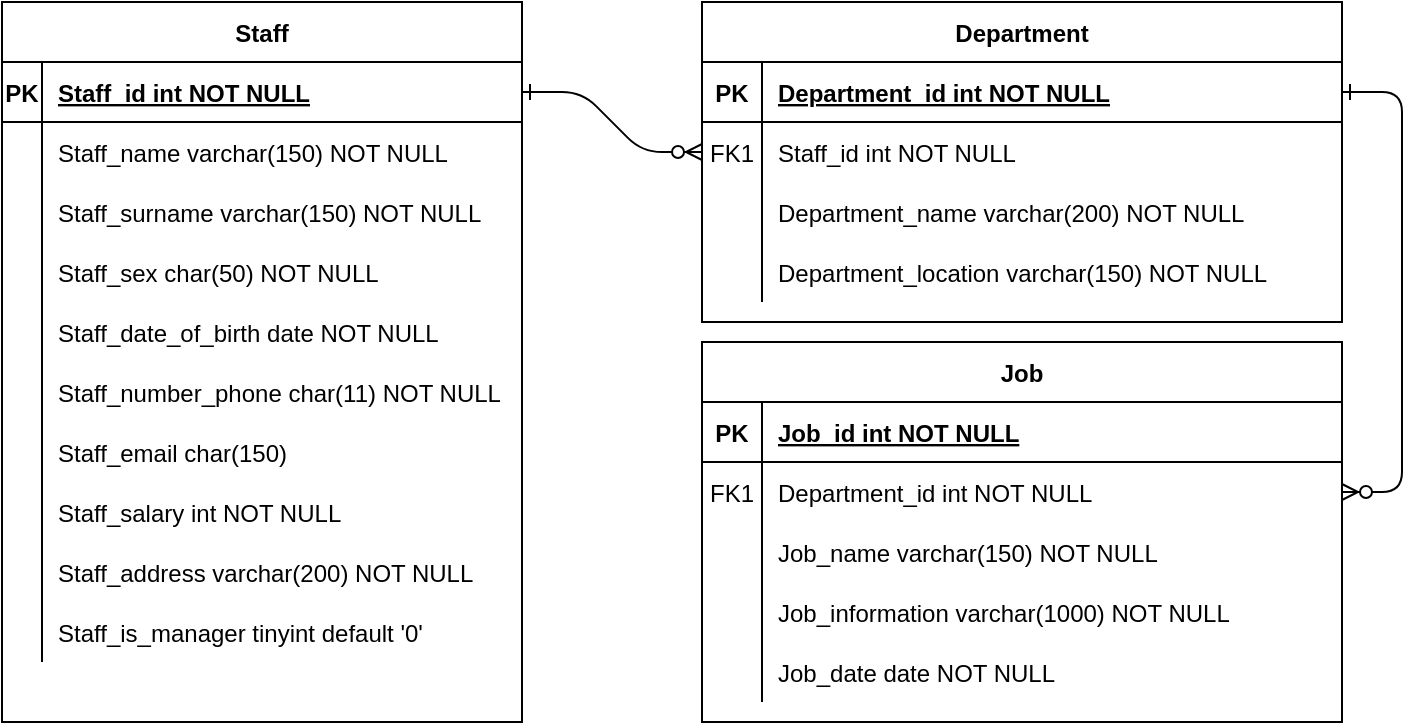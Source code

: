 <mxfile version="15.5.9" type="github" pages="2">
  <diagram id="R2lEEEUBdFMjLlhIrx00" name="Page-1">
    <mxGraphModel dx="865" dy="400" grid="1" gridSize="10" guides="1" tooltips="1" connect="1" arrows="1" fold="1" page="1" pageScale="1" pageWidth="850" pageHeight="1100" math="0" shadow="0" extFonts="Permanent Marker^https://fonts.googleapis.com/css?family=Permanent+Marker">
      <root>
        <mxCell id="0" />
        <mxCell id="1" parent="0" />
        <mxCell id="C-vyLk0tnHw3VtMMgP7b-1" value="" style="edgeStyle=entityRelationEdgeStyle;endArrow=ERzeroToMany;startArrow=ERone;endFill=1;startFill=0;" parent="1" source="C-vyLk0tnHw3VtMMgP7b-24" target="C-vyLk0tnHw3VtMMgP7b-6" edge="1">
          <mxGeometry width="100" height="100" relative="1" as="geometry">
            <mxPoint x="340" y="720" as="sourcePoint" />
            <mxPoint x="440" y="620" as="targetPoint" />
          </mxGeometry>
        </mxCell>
        <mxCell id="C-vyLk0tnHw3VtMMgP7b-12" value="" style="edgeStyle=entityRelationEdgeStyle;endArrow=ERzeroToMany;startArrow=ERone;endFill=1;startFill=0;" parent="1" source="C-vyLk0tnHw3VtMMgP7b-3" target="C-vyLk0tnHw3VtMMgP7b-17" edge="1">
          <mxGeometry width="100" height="100" relative="1" as="geometry">
            <mxPoint x="400" y="180" as="sourcePoint" />
            <mxPoint x="460" y="205" as="targetPoint" />
          </mxGeometry>
        </mxCell>
        <mxCell id="C-vyLk0tnHw3VtMMgP7b-2" value="Department" style="shape=table;startSize=30;container=1;collapsible=1;childLayout=tableLayout;fixedRows=1;rowLines=0;fontStyle=1;align=center;resizeLast=1;" parent="1" vertex="1">
          <mxGeometry x="440" y="40" width="320" height="160" as="geometry" />
        </mxCell>
        <mxCell id="C-vyLk0tnHw3VtMMgP7b-3" value="" style="shape=partialRectangle;collapsible=0;dropTarget=0;pointerEvents=0;fillColor=none;points=[[0,0.5],[1,0.5]];portConstraint=eastwest;top=0;left=0;right=0;bottom=1;" parent="C-vyLk0tnHw3VtMMgP7b-2" vertex="1">
          <mxGeometry y="30" width="320" height="30" as="geometry" />
        </mxCell>
        <mxCell id="C-vyLk0tnHw3VtMMgP7b-4" value="PK" style="shape=partialRectangle;overflow=hidden;connectable=0;fillColor=none;top=0;left=0;bottom=0;right=0;fontStyle=1;" parent="C-vyLk0tnHw3VtMMgP7b-3" vertex="1">
          <mxGeometry width="30" height="30" as="geometry">
            <mxRectangle width="30" height="30" as="alternateBounds" />
          </mxGeometry>
        </mxCell>
        <mxCell id="C-vyLk0tnHw3VtMMgP7b-5" value="Department_id int NOT NULL " style="shape=partialRectangle;overflow=hidden;connectable=0;fillColor=none;top=0;left=0;bottom=0;right=0;align=left;spacingLeft=6;fontStyle=5;" parent="C-vyLk0tnHw3VtMMgP7b-3" vertex="1">
          <mxGeometry x="30" width="290" height="30" as="geometry">
            <mxRectangle width="290" height="30" as="alternateBounds" />
          </mxGeometry>
        </mxCell>
        <mxCell id="C-vyLk0tnHw3VtMMgP7b-6" value="" style="shape=partialRectangle;collapsible=0;dropTarget=0;pointerEvents=0;fillColor=none;points=[[0,0.5],[1,0.5]];portConstraint=eastwest;top=0;left=0;right=0;bottom=0;" parent="C-vyLk0tnHw3VtMMgP7b-2" vertex="1">
          <mxGeometry y="60" width="320" height="30" as="geometry" />
        </mxCell>
        <mxCell id="C-vyLk0tnHw3VtMMgP7b-7" value="FK1" style="shape=partialRectangle;overflow=hidden;connectable=0;fillColor=none;top=0;left=0;bottom=0;right=0;" parent="C-vyLk0tnHw3VtMMgP7b-6" vertex="1">
          <mxGeometry width="30" height="30" as="geometry">
            <mxRectangle width="30" height="30" as="alternateBounds" />
          </mxGeometry>
        </mxCell>
        <mxCell id="C-vyLk0tnHw3VtMMgP7b-8" value="Staff_id int NOT NULL" style="shape=partialRectangle;overflow=hidden;connectable=0;fillColor=none;top=0;left=0;bottom=0;right=0;align=left;spacingLeft=6;" parent="C-vyLk0tnHw3VtMMgP7b-6" vertex="1">
          <mxGeometry x="30" width="290" height="30" as="geometry">
            <mxRectangle width="290" height="30" as="alternateBounds" />
          </mxGeometry>
        </mxCell>
        <mxCell id="C-vyLk0tnHw3VtMMgP7b-9" value="" style="shape=partialRectangle;collapsible=0;dropTarget=0;pointerEvents=0;fillColor=none;points=[[0,0.5],[1,0.5]];portConstraint=eastwest;top=0;left=0;right=0;bottom=0;" parent="C-vyLk0tnHw3VtMMgP7b-2" vertex="1">
          <mxGeometry y="90" width="320" height="30" as="geometry" />
        </mxCell>
        <mxCell id="C-vyLk0tnHw3VtMMgP7b-10" value="" style="shape=partialRectangle;overflow=hidden;connectable=0;fillColor=none;top=0;left=0;bottom=0;right=0;" parent="C-vyLk0tnHw3VtMMgP7b-9" vertex="1">
          <mxGeometry width="30" height="30" as="geometry">
            <mxRectangle width="30" height="30" as="alternateBounds" />
          </mxGeometry>
        </mxCell>
        <mxCell id="C-vyLk0tnHw3VtMMgP7b-11" value="Department_name varchar(200) NOT NULL" style="shape=partialRectangle;overflow=hidden;connectable=0;fillColor=none;top=0;left=0;bottom=0;right=0;align=left;spacingLeft=6;" parent="C-vyLk0tnHw3VtMMgP7b-9" vertex="1">
          <mxGeometry x="30" width="290" height="30" as="geometry">
            <mxRectangle width="290" height="30" as="alternateBounds" />
          </mxGeometry>
        </mxCell>
        <mxCell id="ywh3ktPtu6zBxgVh0-jT-93" value="" style="shape=partialRectangle;collapsible=0;dropTarget=0;pointerEvents=0;fillColor=none;top=0;left=0;bottom=0;right=0;points=[[0,0.5],[1,0.5]];portConstraint=eastwest;" vertex="1" parent="C-vyLk0tnHw3VtMMgP7b-2">
          <mxGeometry y="120" width="320" height="30" as="geometry" />
        </mxCell>
        <mxCell id="ywh3ktPtu6zBxgVh0-jT-94" value="" style="shape=partialRectangle;connectable=0;fillColor=none;top=0;left=0;bottom=0;right=0;editable=1;overflow=hidden;" vertex="1" parent="ywh3ktPtu6zBxgVh0-jT-93">
          <mxGeometry width="30" height="30" as="geometry">
            <mxRectangle width="30" height="30" as="alternateBounds" />
          </mxGeometry>
        </mxCell>
        <mxCell id="ywh3ktPtu6zBxgVh0-jT-95" value="Department_location varchar(150) NOT NULL" style="shape=partialRectangle;connectable=0;fillColor=none;top=0;left=0;bottom=0;right=0;align=left;spacingLeft=6;overflow=hidden;" vertex="1" parent="ywh3ktPtu6zBxgVh0-jT-93">
          <mxGeometry x="30" width="290" height="30" as="geometry">
            <mxRectangle width="290" height="30" as="alternateBounds" />
          </mxGeometry>
        </mxCell>
        <mxCell id="C-vyLk0tnHw3VtMMgP7b-13" value="Job" style="shape=table;startSize=30;container=1;collapsible=1;childLayout=tableLayout;fixedRows=1;rowLines=0;fontStyle=1;align=center;resizeLast=1;" parent="1" vertex="1">
          <mxGeometry x="440" y="210" width="320" height="190" as="geometry" />
        </mxCell>
        <mxCell id="C-vyLk0tnHw3VtMMgP7b-14" value="" style="shape=partialRectangle;collapsible=0;dropTarget=0;pointerEvents=0;fillColor=none;points=[[0,0.5],[1,0.5]];portConstraint=eastwest;top=0;left=0;right=0;bottom=1;" parent="C-vyLk0tnHw3VtMMgP7b-13" vertex="1">
          <mxGeometry y="30" width="320" height="30" as="geometry" />
        </mxCell>
        <mxCell id="C-vyLk0tnHw3VtMMgP7b-15" value="PK" style="shape=partialRectangle;overflow=hidden;connectable=0;fillColor=none;top=0;left=0;bottom=0;right=0;fontStyle=1;" parent="C-vyLk0tnHw3VtMMgP7b-14" vertex="1">
          <mxGeometry width="30" height="30" as="geometry">
            <mxRectangle width="30" height="30" as="alternateBounds" />
          </mxGeometry>
        </mxCell>
        <mxCell id="C-vyLk0tnHw3VtMMgP7b-16" value="Job_id int NOT NULL " style="shape=partialRectangle;overflow=hidden;connectable=0;fillColor=none;top=0;left=0;bottom=0;right=0;align=left;spacingLeft=6;fontStyle=5;" parent="C-vyLk0tnHw3VtMMgP7b-14" vertex="1">
          <mxGeometry x="30" width="290" height="30" as="geometry">
            <mxRectangle width="290" height="30" as="alternateBounds" />
          </mxGeometry>
        </mxCell>
        <mxCell id="C-vyLk0tnHw3VtMMgP7b-17" value="" style="shape=partialRectangle;collapsible=0;dropTarget=0;pointerEvents=0;fillColor=none;points=[[0,0.5],[1,0.5]];portConstraint=eastwest;top=0;left=0;right=0;bottom=0;" parent="C-vyLk0tnHw3VtMMgP7b-13" vertex="1">
          <mxGeometry y="60" width="320" height="30" as="geometry" />
        </mxCell>
        <mxCell id="C-vyLk0tnHw3VtMMgP7b-18" value="FK1" style="shape=partialRectangle;overflow=hidden;connectable=0;fillColor=none;top=0;left=0;bottom=0;right=0;" parent="C-vyLk0tnHw3VtMMgP7b-17" vertex="1">
          <mxGeometry width="30" height="30" as="geometry">
            <mxRectangle width="30" height="30" as="alternateBounds" />
          </mxGeometry>
        </mxCell>
        <mxCell id="C-vyLk0tnHw3VtMMgP7b-19" value="Department_id int NOT NULL" style="shape=partialRectangle;overflow=hidden;connectable=0;fillColor=none;top=0;left=0;bottom=0;right=0;align=left;spacingLeft=6;" parent="C-vyLk0tnHw3VtMMgP7b-17" vertex="1">
          <mxGeometry x="30" width="290" height="30" as="geometry">
            <mxRectangle width="290" height="30" as="alternateBounds" />
          </mxGeometry>
        </mxCell>
        <mxCell id="C-vyLk0tnHw3VtMMgP7b-20" value="" style="shape=partialRectangle;collapsible=0;dropTarget=0;pointerEvents=0;fillColor=none;points=[[0,0.5],[1,0.5]];portConstraint=eastwest;top=0;left=0;right=0;bottom=0;" parent="C-vyLk0tnHw3VtMMgP7b-13" vertex="1">
          <mxGeometry y="90" width="320" height="30" as="geometry" />
        </mxCell>
        <mxCell id="C-vyLk0tnHw3VtMMgP7b-21" value="" style="shape=partialRectangle;overflow=hidden;connectable=0;fillColor=none;top=0;left=0;bottom=0;right=0;" parent="C-vyLk0tnHw3VtMMgP7b-20" vertex="1">
          <mxGeometry width="30" height="30" as="geometry">
            <mxRectangle width="30" height="30" as="alternateBounds" />
          </mxGeometry>
        </mxCell>
        <mxCell id="C-vyLk0tnHw3VtMMgP7b-22" value="Job_name varchar(150) NOT NULL" style="shape=partialRectangle;overflow=hidden;connectable=0;fillColor=none;top=0;left=0;bottom=0;right=0;align=left;spacingLeft=6;" parent="C-vyLk0tnHw3VtMMgP7b-20" vertex="1">
          <mxGeometry x="30" width="290" height="30" as="geometry">
            <mxRectangle width="290" height="30" as="alternateBounds" />
          </mxGeometry>
        </mxCell>
        <mxCell id="ywh3ktPtu6zBxgVh0-jT-36" value="" style="shape=partialRectangle;collapsible=0;dropTarget=0;pointerEvents=0;fillColor=none;top=0;left=0;bottom=0;right=0;points=[[0,0.5],[1,0.5]];portConstraint=eastwest;" vertex="1" parent="C-vyLk0tnHw3VtMMgP7b-13">
          <mxGeometry y="120" width="320" height="30" as="geometry" />
        </mxCell>
        <mxCell id="ywh3ktPtu6zBxgVh0-jT-37" value="" style="shape=partialRectangle;connectable=0;fillColor=none;top=0;left=0;bottom=0;right=0;editable=1;overflow=hidden;" vertex="1" parent="ywh3ktPtu6zBxgVh0-jT-36">
          <mxGeometry width="30" height="30" as="geometry">
            <mxRectangle width="30" height="30" as="alternateBounds" />
          </mxGeometry>
        </mxCell>
        <mxCell id="ywh3ktPtu6zBxgVh0-jT-38" value="Job_information varchar(1000) NOT NULL" style="shape=partialRectangle;connectable=0;fillColor=none;top=0;left=0;bottom=0;right=0;align=left;spacingLeft=6;overflow=hidden;" vertex="1" parent="ywh3ktPtu6zBxgVh0-jT-36">
          <mxGeometry x="30" width="290" height="30" as="geometry">
            <mxRectangle width="290" height="30" as="alternateBounds" />
          </mxGeometry>
        </mxCell>
        <mxCell id="ywh3ktPtu6zBxgVh0-jT-39" value="" style="shape=partialRectangle;collapsible=0;dropTarget=0;pointerEvents=0;fillColor=none;top=0;left=0;bottom=0;right=0;points=[[0,0.5],[1,0.5]];portConstraint=eastwest;" vertex="1" parent="C-vyLk0tnHw3VtMMgP7b-13">
          <mxGeometry y="150" width="320" height="30" as="geometry" />
        </mxCell>
        <mxCell id="ywh3ktPtu6zBxgVh0-jT-40" value="" style="shape=partialRectangle;connectable=0;fillColor=none;top=0;left=0;bottom=0;right=0;editable=1;overflow=hidden;" vertex="1" parent="ywh3ktPtu6zBxgVh0-jT-39">
          <mxGeometry width="30" height="30" as="geometry">
            <mxRectangle width="30" height="30" as="alternateBounds" />
          </mxGeometry>
        </mxCell>
        <mxCell id="ywh3ktPtu6zBxgVh0-jT-41" value="Job_date date NOT NULL" style="shape=partialRectangle;connectable=0;fillColor=none;top=0;left=0;bottom=0;right=0;align=left;spacingLeft=6;overflow=hidden;" vertex="1" parent="ywh3ktPtu6zBxgVh0-jT-39">
          <mxGeometry x="30" width="290" height="30" as="geometry">
            <mxRectangle width="290" height="30" as="alternateBounds" />
          </mxGeometry>
        </mxCell>
        <mxCell id="C-vyLk0tnHw3VtMMgP7b-23" value="Staff" style="shape=table;startSize=30;container=1;collapsible=1;childLayout=tableLayout;fixedRows=1;rowLines=0;fontStyle=1;align=center;resizeLast=1;" parent="1" vertex="1">
          <mxGeometry x="90" y="40" width="260" height="360" as="geometry" />
        </mxCell>
        <mxCell id="C-vyLk0tnHw3VtMMgP7b-24" value="" style="shape=partialRectangle;collapsible=0;dropTarget=0;pointerEvents=0;fillColor=none;points=[[0,0.5],[1,0.5]];portConstraint=eastwest;top=0;left=0;right=0;bottom=1;" parent="C-vyLk0tnHw3VtMMgP7b-23" vertex="1">
          <mxGeometry y="30" width="260" height="30" as="geometry" />
        </mxCell>
        <mxCell id="C-vyLk0tnHw3VtMMgP7b-25" value="PK" style="shape=partialRectangle;overflow=hidden;connectable=0;fillColor=none;top=0;left=0;bottom=0;right=0;fontStyle=1;" parent="C-vyLk0tnHw3VtMMgP7b-24" vertex="1">
          <mxGeometry width="20" height="30" as="geometry">
            <mxRectangle width="20" height="30" as="alternateBounds" />
          </mxGeometry>
        </mxCell>
        <mxCell id="C-vyLk0tnHw3VtMMgP7b-26" value="Staff_id int NOT NULL " style="shape=partialRectangle;overflow=hidden;connectable=0;fillColor=none;top=0;left=0;bottom=0;right=0;align=left;spacingLeft=6;fontStyle=5;" parent="C-vyLk0tnHw3VtMMgP7b-24" vertex="1">
          <mxGeometry x="20" width="240" height="30" as="geometry">
            <mxRectangle width="240" height="30" as="alternateBounds" />
          </mxGeometry>
        </mxCell>
        <mxCell id="C-vyLk0tnHw3VtMMgP7b-27" value="" style="shape=partialRectangle;collapsible=0;dropTarget=0;pointerEvents=0;fillColor=none;points=[[0,0.5],[1,0.5]];portConstraint=eastwest;top=0;left=0;right=0;bottom=0;" parent="C-vyLk0tnHw3VtMMgP7b-23" vertex="1">
          <mxGeometry y="60" width="260" height="30" as="geometry" />
        </mxCell>
        <mxCell id="C-vyLk0tnHw3VtMMgP7b-28" value="" style="shape=partialRectangle;overflow=hidden;connectable=0;fillColor=none;top=0;left=0;bottom=0;right=0;" parent="C-vyLk0tnHw3VtMMgP7b-27" vertex="1">
          <mxGeometry width="20" height="30" as="geometry">
            <mxRectangle width="20" height="30" as="alternateBounds" />
          </mxGeometry>
        </mxCell>
        <mxCell id="C-vyLk0tnHw3VtMMgP7b-29" value="Staff_name varchar(150) NOT NULL" style="shape=partialRectangle;overflow=hidden;connectable=0;fillColor=none;top=0;left=0;bottom=0;right=0;align=left;spacingLeft=6;" parent="C-vyLk0tnHw3VtMMgP7b-27" vertex="1">
          <mxGeometry x="20" width="240" height="30" as="geometry">
            <mxRectangle width="240" height="30" as="alternateBounds" />
          </mxGeometry>
        </mxCell>
        <mxCell id="ywh3ktPtu6zBxgVh0-jT-11" value="" style="shape=partialRectangle;collapsible=0;dropTarget=0;pointerEvents=0;fillColor=none;top=0;left=0;bottom=0;right=0;points=[[0,0.5],[1,0.5]];portConstraint=eastwest;" vertex="1" parent="C-vyLk0tnHw3VtMMgP7b-23">
          <mxGeometry y="90" width="260" height="30" as="geometry" />
        </mxCell>
        <mxCell id="ywh3ktPtu6zBxgVh0-jT-12" value="" style="shape=partialRectangle;connectable=0;fillColor=none;top=0;left=0;bottom=0;right=0;editable=1;overflow=hidden;" vertex="1" parent="ywh3ktPtu6zBxgVh0-jT-11">
          <mxGeometry width="20" height="30" as="geometry">
            <mxRectangle width="20" height="30" as="alternateBounds" />
          </mxGeometry>
        </mxCell>
        <mxCell id="ywh3ktPtu6zBxgVh0-jT-13" value="Staff_surname varchar(150) NOT NULL" style="shape=partialRectangle;connectable=0;fillColor=none;top=0;left=0;bottom=0;right=0;align=left;spacingLeft=6;overflow=hidden;" vertex="1" parent="ywh3ktPtu6zBxgVh0-jT-11">
          <mxGeometry x="20" width="240" height="30" as="geometry">
            <mxRectangle width="240" height="30" as="alternateBounds" />
          </mxGeometry>
        </mxCell>
        <mxCell id="ywh3ktPtu6zBxgVh0-jT-14" value="" style="shape=partialRectangle;collapsible=0;dropTarget=0;pointerEvents=0;fillColor=none;top=0;left=0;bottom=0;right=0;points=[[0,0.5],[1,0.5]];portConstraint=eastwest;" vertex="1" parent="C-vyLk0tnHw3VtMMgP7b-23">
          <mxGeometry y="120" width="260" height="30" as="geometry" />
        </mxCell>
        <mxCell id="ywh3ktPtu6zBxgVh0-jT-15" value="" style="shape=partialRectangle;connectable=0;fillColor=none;top=0;left=0;bottom=0;right=0;editable=1;overflow=hidden;" vertex="1" parent="ywh3ktPtu6zBxgVh0-jT-14">
          <mxGeometry width="20" height="30" as="geometry">
            <mxRectangle width="20" height="30" as="alternateBounds" />
          </mxGeometry>
        </mxCell>
        <mxCell id="ywh3ktPtu6zBxgVh0-jT-16" value="Staff_sex char(50) NOT NULL" style="shape=partialRectangle;connectable=0;fillColor=none;top=0;left=0;bottom=0;right=0;align=left;spacingLeft=6;overflow=hidden;" vertex="1" parent="ywh3ktPtu6zBxgVh0-jT-14">
          <mxGeometry x="20" width="240" height="30" as="geometry">
            <mxRectangle width="240" height="30" as="alternateBounds" />
          </mxGeometry>
        </mxCell>
        <mxCell id="ywh3ktPtu6zBxgVh0-jT-17" value="" style="shape=partialRectangle;collapsible=0;dropTarget=0;pointerEvents=0;fillColor=none;top=0;left=0;bottom=0;right=0;points=[[0,0.5],[1,0.5]];portConstraint=eastwest;" vertex="1" parent="C-vyLk0tnHw3VtMMgP7b-23">
          <mxGeometry y="150" width="260" height="30" as="geometry" />
        </mxCell>
        <mxCell id="ywh3ktPtu6zBxgVh0-jT-18" value="" style="shape=partialRectangle;connectable=0;fillColor=none;top=0;left=0;bottom=0;right=0;editable=1;overflow=hidden;" vertex="1" parent="ywh3ktPtu6zBxgVh0-jT-17">
          <mxGeometry width="20" height="30" as="geometry">
            <mxRectangle width="20" height="30" as="alternateBounds" />
          </mxGeometry>
        </mxCell>
        <mxCell id="ywh3ktPtu6zBxgVh0-jT-19" value="Staff_date_of_birth date NOT NULL" style="shape=partialRectangle;connectable=0;fillColor=none;top=0;left=0;bottom=0;right=0;align=left;spacingLeft=6;overflow=hidden;" vertex="1" parent="ywh3ktPtu6zBxgVh0-jT-17">
          <mxGeometry x="20" width="240" height="30" as="geometry">
            <mxRectangle width="240" height="30" as="alternateBounds" />
          </mxGeometry>
        </mxCell>
        <mxCell id="ywh3ktPtu6zBxgVh0-jT-20" value="" style="shape=partialRectangle;collapsible=0;dropTarget=0;pointerEvents=0;fillColor=none;top=0;left=0;bottom=0;right=0;points=[[0,0.5],[1,0.5]];portConstraint=eastwest;" vertex="1" parent="C-vyLk0tnHw3VtMMgP7b-23">
          <mxGeometry y="180" width="260" height="30" as="geometry" />
        </mxCell>
        <mxCell id="ywh3ktPtu6zBxgVh0-jT-21" value="" style="shape=partialRectangle;connectable=0;fillColor=none;top=0;left=0;bottom=0;right=0;editable=1;overflow=hidden;" vertex="1" parent="ywh3ktPtu6zBxgVh0-jT-20">
          <mxGeometry width="20" height="30" as="geometry">
            <mxRectangle width="20" height="30" as="alternateBounds" />
          </mxGeometry>
        </mxCell>
        <mxCell id="ywh3ktPtu6zBxgVh0-jT-22" value="Staff_number_phone char(11) NOT NULL" style="shape=partialRectangle;connectable=0;fillColor=none;top=0;left=0;bottom=0;right=0;align=left;spacingLeft=6;overflow=hidden;" vertex="1" parent="ywh3ktPtu6zBxgVh0-jT-20">
          <mxGeometry x="20" width="240" height="30" as="geometry">
            <mxRectangle width="240" height="30" as="alternateBounds" />
          </mxGeometry>
        </mxCell>
        <mxCell id="ywh3ktPtu6zBxgVh0-jT-23" value="" style="shape=partialRectangle;collapsible=0;dropTarget=0;pointerEvents=0;fillColor=none;top=0;left=0;bottom=0;right=0;points=[[0,0.5],[1,0.5]];portConstraint=eastwest;" vertex="1" parent="C-vyLk0tnHw3VtMMgP7b-23">
          <mxGeometry y="210" width="260" height="30" as="geometry" />
        </mxCell>
        <mxCell id="ywh3ktPtu6zBxgVh0-jT-24" value="" style="shape=partialRectangle;connectable=0;fillColor=none;top=0;left=0;bottom=0;right=0;editable=1;overflow=hidden;" vertex="1" parent="ywh3ktPtu6zBxgVh0-jT-23">
          <mxGeometry width="20" height="30" as="geometry">
            <mxRectangle width="20" height="30" as="alternateBounds" />
          </mxGeometry>
        </mxCell>
        <mxCell id="ywh3ktPtu6zBxgVh0-jT-25" value="Staff_email char(150)" style="shape=partialRectangle;connectable=0;fillColor=none;top=0;left=0;bottom=0;right=0;align=left;spacingLeft=6;overflow=hidden;" vertex="1" parent="ywh3ktPtu6zBxgVh0-jT-23">
          <mxGeometry x="20" width="240" height="30" as="geometry">
            <mxRectangle width="240" height="30" as="alternateBounds" />
          </mxGeometry>
        </mxCell>
        <mxCell id="ywh3ktPtu6zBxgVh0-jT-26" value="" style="shape=partialRectangle;collapsible=0;dropTarget=0;pointerEvents=0;fillColor=none;top=0;left=0;bottom=0;right=0;points=[[0,0.5],[1,0.5]];portConstraint=eastwest;" vertex="1" parent="C-vyLk0tnHw3VtMMgP7b-23">
          <mxGeometry y="240" width="260" height="30" as="geometry" />
        </mxCell>
        <mxCell id="ywh3ktPtu6zBxgVh0-jT-27" value="" style="shape=partialRectangle;connectable=0;fillColor=none;top=0;left=0;bottom=0;right=0;editable=1;overflow=hidden;" vertex="1" parent="ywh3ktPtu6zBxgVh0-jT-26">
          <mxGeometry width="20" height="30" as="geometry">
            <mxRectangle width="20" height="30" as="alternateBounds" />
          </mxGeometry>
        </mxCell>
        <mxCell id="ywh3ktPtu6zBxgVh0-jT-28" value="Staff_salary int NOT NULL" style="shape=partialRectangle;connectable=0;fillColor=none;top=0;left=0;bottom=0;right=0;align=left;spacingLeft=6;overflow=hidden;" vertex="1" parent="ywh3ktPtu6zBxgVh0-jT-26">
          <mxGeometry x="20" width="240" height="30" as="geometry">
            <mxRectangle width="240" height="30" as="alternateBounds" />
          </mxGeometry>
        </mxCell>
        <mxCell id="ywh3ktPtu6zBxgVh0-jT-29" value="" style="shape=partialRectangle;collapsible=0;dropTarget=0;pointerEvents=0;fillColor=none;top=0;left=0;bottom=0;right=0;points=[[0,0.5],[1,0.5]];portConstraint=eastwest;" vertex="1" parent="C-vyLk0tnHw3VtMMgP7b-23">
          <mxGeometry y="270" width="260" height="30" as="geometry" />
        </mxCell>
        <mxCell id="ywh3ktPtu6zBxgVh0-jT-30" value="" style="shape=partialRectangle;connectable=0;fillColor=none;top=0;left=0;bottom=0;right=0;editable=1;overflow=hidden;" vertex="1" parent="ywh3ktPtu6zBxgVh0-jT-29">
          <mxGeometry width="20" height="30" as="geometry">
            <mxRectangle width="20" height="30" as="alternateBounds" />
          </mxGeometry>
        </mxCell>
        <mxCell id="ywh3ktPtu6zBxgVh0-jT-31" value="Staff_address varchar(200) NOT NULL" style="shape=partialRectangle;connectable=0;fillColor=none;top=0;left=0;bottom=0;right=0;align=left;spacingLeft=6;overflow=hidden;" vertex="1" parent="ywh3ktPtu6zBxgVh0-jT-29">
          <mxGeometry x="20" width="240" height="30" as="geometry">
            <mxRectangle width="240" height="30" as="alternateBounds" />
          </mxGeometry>
        </mxCell>
        <mxCell id="ywh3ktPtu6zBxgVh0-jT-32" value="" style="shape=partialRectangle;collapsible=0;dropTarget=0;pointerEvents=0;fillColor=none;top=0;left=0;bottom=0;right=0;points=[[0,0.5],[1,0.5]];portConstraint=eastwest;" vertex="1" parent="C-vyLk0tnHw3VtMMgP7b-23">
          <mxGeometry y="300" width="260" height="30" as="geometry" />
        </mxCell>
        <mxCell id="ywh3ktPtu6zBxgVh0-jT-33" value="" style="shape=partialRectangle;connectable=0;fillColor=none;top=0;left=0;bottom=0;right=0;editable=1;overflow=hidden;" vertex="1" parent="ywh3ktPtu6zBxgVh0-jT-32">
          <mxGeometry width="20" height="30" as="geometry">
            <mxRectangle width="20" height="30" as="alternateBounds" />
          </mxGeometry>
        </mxCell>
        <mxCell id="ywh3ktPtu6zBxgVh0-jT-34" value="Staff_is_manager tinyint default &#39;0&#39;" style="shape=partialRectangle;connectable=0;fillColor=none;top=0;left=0;bottom=0;right=0;align=left;spacingLeft=6;overflow=hidden;" vertex="1" parent="ywh3ktPtu6zBxgVh0-jT-32">
          <mxGeometry x="20" width="240" height="30" as="geometry">
            <mxRectangle width="240" height="30" as="alternateBounds" />
          </mxGeometry>
        </mxCell>
      </root>
    </mxGraphModel>
  </diagram>
  <diagram id="vrp08qH4q5bBWYh3htDe" name="Page-2">
    <mxGraphModel dx="1038" dy="480" grid="1" gridSize="10" guides="1" tooltips="1" connect="1" arrows="1" fold="1" page="1" pageScale="1" pageWidth="827" pageHeight="1169" math="0" shadow="0">
      <root>
        <mxCell id="Lz32cwLgrU7SLBUciXS3-0" />
        <mxCell id="Lz32cwLgrU7SLBUciXS3-1" parent="Lz32cwLgrU7SLBUciXS3-0" />
        <mxCell id="8b7fdnX0pE0AKqdAYEka-0" value="" style="rounded=0;orthogonalLoop=1;jettySize=auto;html=1;endArrow=none;endFill=0;" edge="1" parent="Lz32cwLgrU7SLBUciXS3-1" source="8b7fdnX0pE0AKqdAYEka-15" target="8b7fdnX0pE0AKqdAYEka-16">
          <mxGeometry relative="1" as="geometry" />
        </mxCell>
        <mxCell id="8b7fdnX0pE0AKqdAYEka-1" value="" style="edgeStyle=none;rounded=0;orthogonalLoop=1;jettySize=auto;html=1;endArrow=none;endFill=0;" edge="1" parent="Lz32cwLgrU7SLBUciXS3-1" source="8b7fdnX0pE0AKqdAYEka-15" target="8b7fdnX0pE0AKqdAYEka-16">
          <mxGeometry relative="1" as="geometry" />
        </mxCell>
        <mxCell id="8b7fdnX0pE0AKqdAYEka-2" value="" style="edgeStyle=none;rounded=0;orthogonalLoop=1;jettySize=auto;html=1;endArrow=none;endFill=0;" edge="1" parent="Lz32cwLgrU7SLBUciXS3-1" source="8b7fdnX0pE0AKqdAYEka-15" target="8b7fdnX0pE0AKqdAYEka-16">
          <mxGeometry relative="1" as="geometry" />
        </mxCell>
        <mxCell id="8b7fdnX0pE0AKqdAYEka-3" value="" style="edgeStyle=none;rounded=0;orthogonalLoop=1;jettySize=auto;html=1;endArrow=none;endFill=0;" edge="1" parent="Lz32cwLgrU7SLBUciXS3-1" source="8b7fdnX0pE0AKqdAYEka-15" target="8b7fdnX0pE0AKqdAYEka-17">
          <mxGeometry relative="1" as="geometry" />
        </mxCell>
        <mxCell id="8b7fdnX0pE0AKqdAYEka-4" value="" style="edgeStyle=none;rounded=0;orthogonalLoop=1;jettySize=auto;html=1;endArrow=none;endFill=0;" edge="1" parent="Lz32cwLgrU7SLBUciXS3-1" source="8b7fdnX0pE0AKqdAYEka-15" target="8b7fdnX0pE0AKqdAYEka-16">
          <mxGeometry relative="1" as="geometry" />
        </mxCell>
        <mxCell id="8b7fdnX0pE0AKqdAYEka-5" value="" style="edgeStyle=none;rounded=0;orthogonalLoop=1;jettySize=auto;html=1;endArrow=none;endFill=0;" edge="1" parent="Lz32cwLgrU7SLBUciXS3-1" source="8b7fdnX0pE0AKqdAYEka-15" target="8b7fdnX0pE0AKqdAYEka-18">
          <mxGeometry relative="1" as="geometry" />
        </mxCell>
        <mxCell id="8b7fdnX0pE0AKqdAYEka-6" value="" style="edgeStyle=none;rounded=0;orthogonalLoop=1;jettySize=auto;html=1;endArrow=none;endFill=0;" edge="1" parent="Lz32cwLgrU7SLBUciXS3-1" source="8b7fdnX0pE0AKqdAYEka-15" target="8b7fdnX0pE0AKqdAYEka-19">
          <mxGeometry relative="1" as="geometry" />
        </mxCell>
        <mxCell id="8b7fdnX0pE0AKqdAYEka-7" value="" style="edgeStyle=none;rounded=0;orthogonalLoop=1;jettySize=auto;html=1;endArrow=none;endFill=0;" edge="1" parent="Lz32cwLgrU7SLBUciXS3-1" source="8b7fdnX0pE0AKqdAYEka-15" target="8b7fdnX0pE0AKqdAYEka-20">
          <mxGeometry relative="1" as="geometry" />
        </mxCell>
        <mxCell id="8b7fdnX0pE0AKqdAYEka-8" value="" style="edgeStyle=none;rounded=0;orthogonalLoop=1;jettySize=auto;html=1;endArrow=none;endFill=0;" edge="1" parent="Lz32cwLgrU7SLBUciXS3-1" source="8b7fdnX0pE0AKqdAYEka-15" target="8b7fdnX0pE0AKqdAYEka-21">
          <mxGeometry relative="1" as="geometry" />
        </mxCell>
        <mxCell id="8b7fdnX0pE0AKqdAYEka-9" value="" style="edgeStyle=none;rounded=0;orthogonalLoop=1;jettySize=auto;html=1;endArrow=none;endFill=0;" edge="1" parent="Lz32cwLgrU7SLBUciXS3-1" source="8b7fdnX0pE0AKqdAYEka-15" target="8b7fdnX0pE0AKqdAYEka-22">
          <mxGeometry relative="1" as="geometry" />
        </mxCell>
        <mxCell id="8b7fdnX0pE0AKqdAYEka-10" value="" style="edgeStyle=none;rounded=0;orthogonalLoop=1;jettySize=auto;html=1;endArrow=none;endFill=0;" edge="1" parent="Lz32cwLgrU7SLBUciXS3-1" source="8b7fdnX0pE0AKqdAYEka-15" target="8b7fdnX0pE0AKqdAYEka-23">
          <mxGeometry relative="1" as="geometry" />
        </mxCell>
        <mxCell id="8b7fdnX0pE0AKqdAYEka-11" value="" style="edgeStyle=none;rounded=0;orthogonalLoop=1;jettySize=auto;html=1;endArrow=none;endFill=0;" edge="1" parent="Lz32cwLgrU7SLBUciXS3-1" source="8b7fdnX0pE0AKqdAYEka-15" target="8b7fdnX0pE0AKqdAYEka-24">
          <mxGeometry relative="1" as="geometry" />
        </mxCell>
        <mxCell id="8b7fdnX0pE0AKqdAYEka-12" value="" style="edgeStyle=none;rounded=0;orthogonalLoop=1;jettySize=auto;html=1;endArrow=none;endFill=0;" edge="1" parent="Lz32cwLgrU7SLBUciXS3-1" source="8b7fdnX0pE0AKqdAYEka-15" target="8b7fdnX0pE0AKqdAYEka-31">
          <mxGeometry relative="1" as="geometry" />
        </mxCell>
        <mxCell id="8b7fdnX0pE0AKqdAYEka-13" value="" style="edgeStyle=orthogonalEdgeStyle;rounded=0;orthogonalLoop=1;jettySize=auto;html=1;endArrow=none;endFill=0;" edge="1" parent="Lz32cwLgrU7SLBUciXS3-1" source="8b7fdnX0pE0AKqdAYEka-15" target="8b7fdnX0pE0AKqdAYEka-33">
          <mxGeometry relative="1" as="geometry">
            <Array as="points">
              <mxPoint x="420" y="290" />
            </Array>
          </mxGeometry>
        </mxCell>
        <mxCell id="8b7fdnX0pE0AKqdAYEka-14" value="" style="edgeStyle=orthogonalEdgeStyle;rounded=0;orthogonalLoop=1;jettySize=auto;html=1;endArrow=none;endFill=0;" edge="1" parent="Lz32cwLgrU7SLBUciXS3-1" source="8b7fdnX0pE0AKqdAYEka-15" target="8b7fdnX0pE0AKqdAYEka-48">
          <mxGeometry relative="1" as="geometry">
            <Array as="points">
              <mxPoint x="400" y="410" />
            </Array>
          </mxGeometry>
        </mxCell>
        <mxCell id="8b7fdnX0pE0AKqdAYEka-15" value="&lt;b&gt;Staff&lt;/b&gt;" style="rounded=0;whiteSpace=wrap;html=1;" vertex="1" parent="Lz32cwLgrU7SLBUciXS3-1">
          <mxGeometry x="260" y="150" width="160" height="60" as="geometry" />
        </mxCell>
        <mxCell id="8b7fdnX0pE0AKqdAYEka-16" value="&lt;span style=&quot;font-weight: 700 ; text-align: left&quot;&gt;&lt;u&gt;Staff_id&lt;/u&gt;&lt;/span&gt;" style="ellipse;whiteSpace=wrap;html=1;rounded=0;" vertex="1" parent="Lz32cwLgrU7SLBUciXS3-1">
          <mxGeometry x="110" y="90" width="120" height="60" as="geometry" />
        </mxCell>
        <mxCell id="8b7fdnX0pE0AKqdAYEka-17" value="&lt;span style=&quot;text-align: left&quot;&gt;Staff_name&lt;/span&gt;" style="ellipse;whiteSpace=wrap;html=1;rounded=0;" vertex="1" parent="Lz32cwLgrU7SLBUciXS3-1">
          <mxGeometry x="110" y="230" width="120" height="60" as="geometry" />
        </mxCell>
        <mxCell id="8b7fdnX0pE0AKqdAYEka-18" value="&lt;span style=&quot;text-align: left&quot;&gt;Staff_surname&lt;/span&gt;" style="ellipse;whiteSpace=wrap;html=1;rounded=0;" vertex="1" parent="Lz32cwLgrU7SLBUciXS3-1">
          <mxGeometry x="110" y="160" width="120" height="60" as="geometry" />
        </mxCell>
        <mxCell id="8b7fdnX0pE0AKqdAYEka-19" value="&lt;span style=&quot;text-align: left&quot;&gt;Staff_sex&lt;br&gt;&lt;/span&gt;" style="ellipse;whiteSpace=wrap;html=1;rounded=0;" vertex="1" parent="Lz32cwLgrU7SLBUciXS3-1">
          <mxGeometry x="110" y="300" width="120" height="60" as="geometry" />
        </mxCell>
        <mxCell id="8b7fdnX0pE0AKqdAYEka-20" value="&lt;span style=&quot;text-align: left&quot;&gt;Staff_date_of_birth&lt;/span&gt;" style="ellipse;whiteSpace=wrap;html=1;rounded=0;" vertex="1" parent="Lz32cwLgrU7SLBUciXS3-1">
          <mxGeometry x="190" y="40" width="120" height="60" as="geometry" />
        </mxCell>
        <mxCell id="8b7fdnX0pE0AKqdAYEka-21" value="&lt;span style=&quot;text-align: left&quot;&gt;Staff_number_phone&lt;/span&gt;" style="ellipse;whiteSpace=wrap;html=1;rounded=0;" vertex="1" parent="Lz32cwLgrU7SLBUciXS3-1">
          <mxGeometry x="320" y="40" width="120" height="60" as="geometry" />
        </mxCell>
        <mxCell id="8b7fdnX0pE0AKqdAYEka-22" value="&lt;span style=&quot;text-align: left&quot;&gt;Staff_email&lt;/span&gt;" style="ellipse;whiteSpace=wrap;html=1;rounded=0;" vertex="1" parent="Lz32cwLgrU7SLBUciXS3-1">
          <mxGeometry x="460" y="40" width="120" height="60" as="geometry" />
        </mxCell>
        <mxCell id="8b7fdnX0pE0AKqdAYEka-23" value="&lt;span style=&quot;text-align: left&quot;&gt;Staff_salary&lt;/span&gt;" style="ellipse;whiteSpace=wrap;html=1;rounded=0;" vertex="1" parent="Lz32cwLgrU7SLBUciXS3-1">
          <mxGeometry x="150" y="370" width="120" height="60" as="geometry" />
        </mxCell>
        <mxCell id="8b7fdnX0pE0AKqdAYEka-24" value="&lt;span style=&quot;text-align: left&quot;&gt;Staff_address&lt;/span&gt;" style="ellipse;whiteSpace=wrap;html=1;rounded=0;" vertex="1" parent="Lz32cwLgrU7SLBUciXS3-1">
          <mxGeometry x="220" y="430" width="120" height="60" as="geometry" />
        </mxCell>
        <mxCell id="8b7fdnX0pE0AKqdAYEka-25" value="" style="edgeStyle=orthogonalEdgeStyle;rounded=0;orthogonalLoop=1;jettySize=auto;html=1;endArrow=none;endFill=0;" edge="1" parent="Lz32cwLgrU7SLBUciXS3-1" source="8b7fdnX0pE0AKqdAYEka-29" target="8b7fdnX0pE0AKqdAYEka-34">
          <mxGeometry relative="1" as="geometry" />
        </mxCell>
        <mxCell id="8b7fdnX0pE0AKqdAYEka-26" value="" style="rounded=0;orthogonalLoop=1;jettySize=auto;html=1;endArrow=none;endFill=0;" edge="1" parent="Lz32cwLgrU7SLBUciXS3-1" source="8b7fdnX0pE0AKqdAYEka-29" target="8b7fdnX0pE0AKqdAYEka-35">
          <mxGeometry relative="1" as="geometry" />
        </mxCell>
        <mxCell id="8b7fdnX0pE0AKqdAYEka-27" value="" style="edgeStyle=none;rounded=0;orthogonalLoop=1;jettySize=auto;html=1;endArrow=none;endFill=0;" edge="1" parent="Lz32cwLgrU7SLBUciXS3-1" source="8b7fdnX0pE0AKqdAYEka-29" target="8b7fdnX0pE0AKqdAYEka-37">
          <mxGeometry relative="1" as="geometry" />
        </mxCell>
        <mxCell id="8b7fdnX0pE0AKqdAYEka-28" value="" style="edgeStyle=orthogonalEdgeStyle;rounded=0;orthogonalLoop=1;jettySize=auto;html=1;endArrow=none;endFill=0;" edge="1" parent="Lz32cwLgrU7SLBUciXS3-1" source="8b7fdnX0pE0AKqdAYEka-29" target="8b7fdnX0pE0AKqdAYEka-49">
          <mxGeometry relative="1" as="geometry" />
        </mxCell>
        <mxCell id="8b7fdnX0pE0AKqdAYEka-29" value="&lt;span style=&quot;font-weight: 700&quot;&gt;Department&lt;/span&gt;" style="rounded=0;whiteSpace=wrap;html=1;" vertex="1" parent="Lz32cwLgrU7SLBUciXS3-1">
          <mxGeometry x="610" y="150" width="120" height="60" as="geometry" />
        </mxCell>
        <mxCell id="8b7fdnX0pE0AKqdAYEka-30" value="" style="edgeStyle=none;rounded=0;orthogonalLoop=1;jettySize=auto;html=1;endArrow=none;endFill=0;" edge="1" parent="Lz32cwLgrU7SLBUciXS3-1" source="8b7fdnX0pE0AKqdAYEka-31" target="8b7fdnX0pE0AKqdAYEka-29">
          <mxGeometry relative="1" as="geometry" />
        </mxCell>
        <mxCell id="8b7fdnX0pE0AKqdAYEka-31" value="Work" style="rhombus;whiteSpace=wrap;html=1;rounded=0;" vertex="1" parent="Lz32cwLgrU7SLBUciXS3-1">
          <mxGeometry x="460" y="140" width="120" height="80" as="geometry" />
        </mxCell>
        <mxCell id="8b7fdnX0pE0AKqdAYEka-32" style="edgeStyle=orthogonalEdgeStyle;rounded=0;orthogonalLoop=1;jettySize=auto;html=1;entryX=0;entryY=1;entryDx=0;entryDy=0;endArrow=none;endFill=0;" edge="1" parent="Lz32cwLgrU7SLBUciXS3-1" source="8b7fdnX0pE0AKqdAYEka-33" target="8b7fdnX0pE0AKqdAYEka-29">
          <mxGeometry relative="1" as="geometry" />
        </mxCell>
        <mxCell id="8b7fdnX0pE0AKqdAYEka-33" value="&lt;span style=&quot;text-align: left&quot;&gt;Is_manager&lt;/span&gt;" style="rhombus;whiteSpace=wrap;html=1;rounded=0;" vertex="1" parent="Lz32cwLgrU7SLBUciXS3-1">
          <mxGeometry x="460" y="250" width="120" height="80" as="geometry" />
        </mxCell>
        <mxCell id="8b7fdnX0pE0AKqdAYEka-34" value="&lt;span style=&quot;text-align: left;&quot;&gt;Department_id&lt;/span&gt;" style="ellipse;whiteSpace=wrap;html=1;rounded=0;fontStyle=5" vertex="1" parent="Lz32cwLgrU7SLBUciXS3-1">
          <mxGeometry x="610" y="40" width="120" height="60" as="geometry" />
        </mxCell>
        <mxCell id="8b7fdnX0pE0AKqdAYEka-35" value="&lt;span style=&quot;text-align: left&quot;&gt;Department_name&lt;/span&gt;" style="ellipse;whiteSpace=wrap;html=1;rounded=0;" vertex="1" parent="Lz32cwLgrU7SLBUciXS3-1">
          <mxGeometry x="750" y="40" width="120" height="60" as="geometry" />
        </mxCell>
        <mxCell id="8b7fdnX0pE0AKqdAYEka-36" value="" style="edgeStyle=none;rounded=0;orthogonalLoop=1;jettySize=auto;html=1;endArrow=none;endFill=0;" edge="1" parent="Lz32cwLgrU7SLBUciXS3-1" source="8b7fdnX0pE0AKqdAYEka-37" target="8b7fdnX0pE0AKqdAYEka-42">
          <mxGeometry relative="1" as="geometry" />
        </mxCell>
        <mxCell id="8b7fdnX0pE0AKqdAYEka-37" value="Manage" style="rhombus;whiteSpace=wrap;html=1;rounded=0;" vertex="1" parent="Lz32cwLgrU7SLBUciXS3-1">
          <mxGeometry x="630" y="260" width="80" height="80" as="geometry" />
        </mxCell>
        <mxCell id="8b7fdnX0pE0AKqdAYEka-38" value="" style="edgeStyle=none;rounded=0;orthogonalLoop=1;jettySize=auto;html=1;endArrow=none;endFill=0;" edge="1" parent="Lz32cwLgrU7SLBUciXS3-1" source="8b7fdnX0pE0AKqdAYEka-42" target="8b7fdnX0pE0AKqdAYEka-43">
          <mxGeometry relative="1" as="geometry" />
        </mxCell>
        <mxCell id="8b7fdnX0pE0AKqdAYEka-39" value="" style="edgeStyle=none;rounded=0;orthogonalLoop=1;jettySize=auto;html=1;endArrow=none;endFill=0;" edge="1" parent="Lz32cwLgrU7SLBUciXS3-1" source="8b7fdnX0pE0AKqdAYEka-42" target="8b7fdnX0pE0AKqdAYEka-44">
          <mxGeometry relative="1" as="geometry" />
        </mxCell>
        <mxCell id="8b7fdnX0pE0AKqdAYEka-40" value="" style="edgeStyle=none;rounded=0;orthogonalLoop=1;jettySize=auto;html=1;endArrow=none;endFill=0;" edge="1" parent="Lz32cwLgrU7SLBUciXS3-1" source="8b7fdnX0pE0AKqdAYEka-42" target="8b7fdnX0pE0AKqdAYEka-45">
          <mxGeometry relative="1" as="geometry" />
        </mxCell>
        <mxCell id="8b7fdnX0pE0AKqdAYEka-41" value="" style="edgeStyle=none;rounded=0;orthogonalLoop=1;jettySize=auto;html=1;endArrow=none;endFill=0;" edge="1" parent="Lz32cwLgrU7SLBUciXS3-1" source="8b7fdnX0pE0AKqdAYEka-42" target="8b7fdnX0pE0AKqdAYEka-46">
          <mxGeometry relative="1" as="geometry" />
        </mxCell>
        <mxCell id="8b7fdnX0pE0AKqdAYEka-42" value="&lt;span style=&quot;font-weight: 700&quot;&gt;Job&lt;/span&gt;" style="whiteSpace=wrap;html=1;rounded=0;" vertex="1" parent="Lz32cwLgrU7SLBUciXS3-1">
          <mxGeometry x="610" y="380" width="120" height="60" as="geometry" />
        </mxCell>
        <mxCell id="8b7fdnX0pE0AKqdAYEka-43" value="&lt;span style=&quot;text-align: left;&quot;&gt;Job_id&lt;/span&gt;" style="ellipse;whiteSpace=wrap;html=1;rounded=0;fontStyle=5" vertex="1" parent="Lz32cwLgrU7SLBUciXS3-1">
          <mxGeometry x="750" y="270" width="120" height="60" as="geometry" />
        </mxCell>
        <mxCell id="8b7fdnX0pE0AKqdAYEka-44" value="&lt;span style=&quot;text-align: left&quot;&gt;Job_name&lt;/span&gt;" style="ellipse;whiteSpace=wrap;html=1;rounded=0;" vertex="1" parent="Lz32cwLgrU7SLBUciXS3-1">
          <mxGeometry x="750" y="380" width="120" height="60" as="geometry" />
        </mxCell>
        <mxCell id="8b7fdnX0pE0AKqdAYEka-45" value="&lt;span style=&quot;text-align: left&quot;&gt;Job_information&lt;/span&gt;" style="ellipse;whiteSpace=wrap;html=1;rounded=0;" vertex="1" parent="Lz32cwLgrU7SLBUciXS3-1">
          <mxGeometry x="750" y="470" width="120" height="60" as="geometry" />
        </mxCell>
        <mxCell id="8b7fdnX0pE0AKqdAYEka-46" value="&lt;span style=&quot;text-align: left&quot;&gt;Job_date&lt;/span&gt;" style="ellipse;whiteSpace=wrap;html=1;rounded=0;" vertex="1" parent="Lz32cwLgrU7SLBUciXS3-1">
          <mxGeometry x="610" y="470" width="120" height="60" as="geometry" />
        </mxCell>
        <mxCell id="8b7fdnX0pE0AKqdAYEka-47" style="edgeStyle=none;rounded=0;orthogonalLoop=1;jettySize=auto;html=1;entryX=0;entryY=0.5;entryDx=0;entryDy=0;endArrow=none;endFill=0;" edge="1" parent="Lz32cwLgrU7SLBUciXS3-1" source="8b7fdnX0pE0AKqdAYEka-48" target="8b7fdnX0pE0AKqdAYEka-42">
          <mxGeometry relative="1" as="geometry" />
        </mxCell>
        <mxCell id="8b7fdnX0pE0AKqdAYEka-48" value="Assignment" style="rhombus;whiteSpace=wrap;html=1;rounded=0;" vertex="1" parent="Lz32cwLgrU7SLBUciXS3-1">
          <mxGeometry x="460" y="370" width="120" height="80" as="geometry" />
        </mxCell>
        <mxCell id="8b7fdnX0pE0AKqdAYEka-49" value="&lt;span style=&quot;text-align: left&quot;&gt;Department_location&lt;/span&gt;" style="ellipse;whiteSpace=wrap;html=1;rounded=0;" vertex="1" parent="Lz32cwLgrU7SLBUciXS3-1">
          <mxGeometry x="750" y="150" width="120" height="60" as="geometry" />
        </mxCell>
      </root>
    </mxGraphModel>
  </diagram>
</mxfile>
